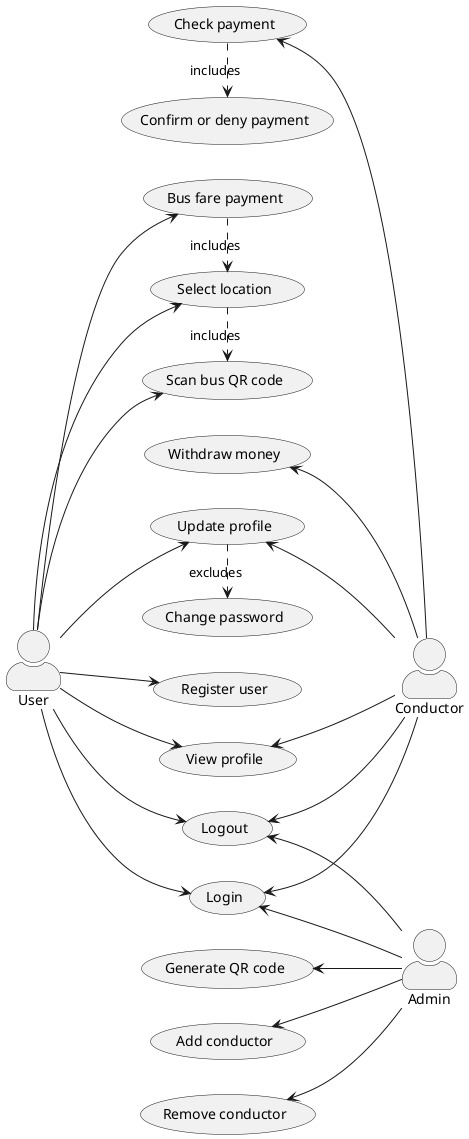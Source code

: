 @startuml
left to right direction
skinparam actorStyle awesome
'skinparam monochrome reverse
skinparam backgroundColor transparent

' Actors
actor User as user
actor Conductor as conductor
actor Admin as admin

' Use cases
(Login) as login
(Logout) as logout
(Bus fare payment) as payment
(Register user) as ruser
(Add conductor) as aconductor
(Remove conductor) as rconductor
(Scan bus QR code) as scan
(Select location) as location
(View profile) as vprofile
(Change password) as changep
(Update profile) as uprofile
(Check payment) as cpayment
(Confirm or deny payment) as upPay
(Generate QR code) as qrGen
(Withdraw money) as wm

' User use-cases
user -> login
user --> scan
user --> logout
user --> location
user --> ruser
user --> payment
user --> vprofile
user --> uprofile

' Conductor use-cases
logout <-- conductor
login <-- conductor
vprofile <-- conductor
uprofile <-- conductor
wm <-- conductor
cpayment <-- conductor

' Admin use-cases
logout <-- admin
login <-- admin
rconductor <-- admin
aconductor <-- admin
qrGen <-- admin

' General functions
payment .> location : includes
location .> scan : includes
uprofile .> changep : excludes
cpayment .> upPay : includes

@enduml
